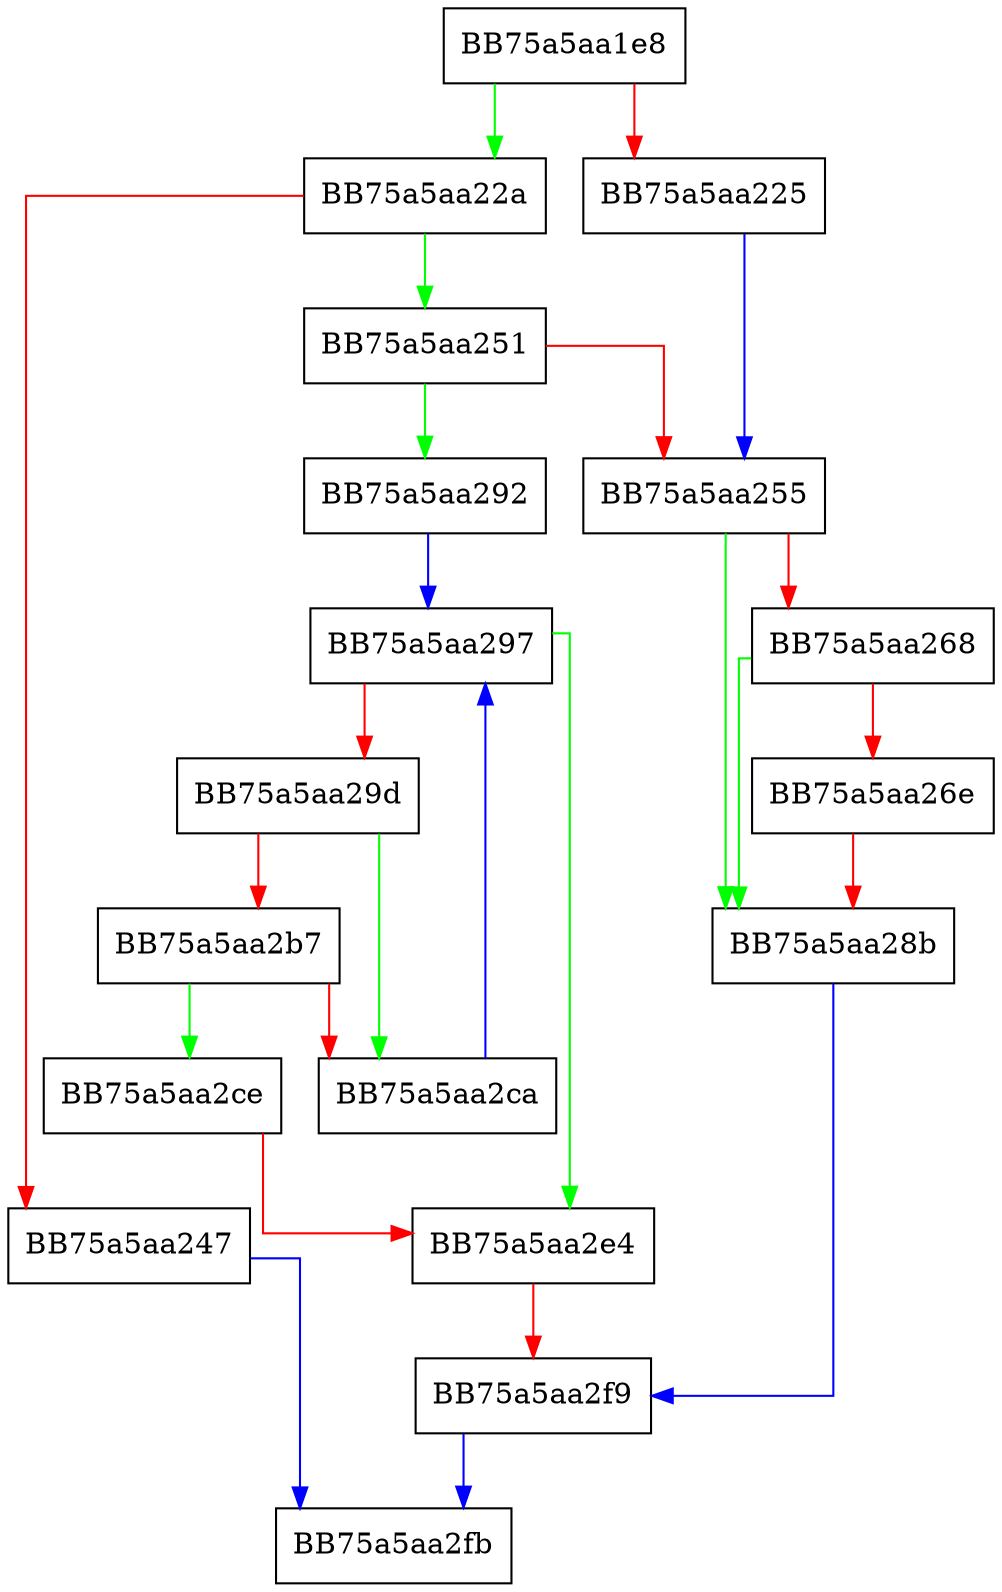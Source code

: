 digraph FindResolvedPath {
  node [shape="box"];
  graph [splines=ortho];
  BB75a5aa1e8 -> BB75a5aa22a [color="green"];
  BB75a5aa1e8 -> BB75a5aa225 [color="red"];
  BB75a5aa225 -> BB75a5aa255 [color="blue"];
  BB75a5aa22a -> BB75a5aa251 [color="green"];
  BB75a5aa22a -> BB75a5aa247 [color="red"];
  BB75a5aa247 -> BB75a5aa2fb [color="blue"];
  BB75a5aa251 -> BB75a5aa292 [color="green"];
  BB75a5aa251 -> BB75a5aa255 [color="red"];
  BB75a5aa255 -> BB75a5aa28b [color="green"];
  BB75a5aa255 -> BB75a5aa268 [color="red"];
  BB75a5aa268 -> BB75a5aa28b [color="green"];
  BB75a5aa268 -> BB75a5aa26e [color="red"];
  BB75a5aa26e -> BB75a5aa28b [color="red"];
  BB75a5aa28b -> BB75a5aa2f9 [color="blue"];
  BB75a5aa292 -> BB75a5aa297 [color="blue"];
  BB75a5aa297 -> BB75a5aa2e4 [color="green"];
  BB75a5aa297 -> BB75a5aa29d [color="red"];
  BB75a5aa29d -> BB75a5aa2ca [color="green"];
  BB75a5aa29d -> BB75a5aa2b7 [color="red"];
  BB75a5aa2b7 -> BB75a5aa2ce [color="green"];
  BB75a5aa2b7 -> BB75a5aa2ca [color="red"];
  BB75a5aa2ca -> BB75a5aa297 [color="blue"];
  BB75a5aa2ce -> BB75a5aa2e4 [color="red"];
  BB75a5aa2e4 -> BB75a5aa2f9 [color="red"];
  BB75a5aa2f9 -> BB75a5aa2fb [color="blue"];
}